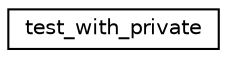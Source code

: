 digraph "Graphical Class Hierarchy"
{
  edge [fontname="Helvetica",fontsize="10",labelfontname="Helvetica",labelfontsize="10"];
  node [fontname="Helvetica",fontsize="10",shape=record];
  rankdir="LR";
  Node0 [label="test_with_private",height=0.2,width=0.4,color="black", fillcolor="white", style="filled",URL="$classtest__with__private.html"];
}
